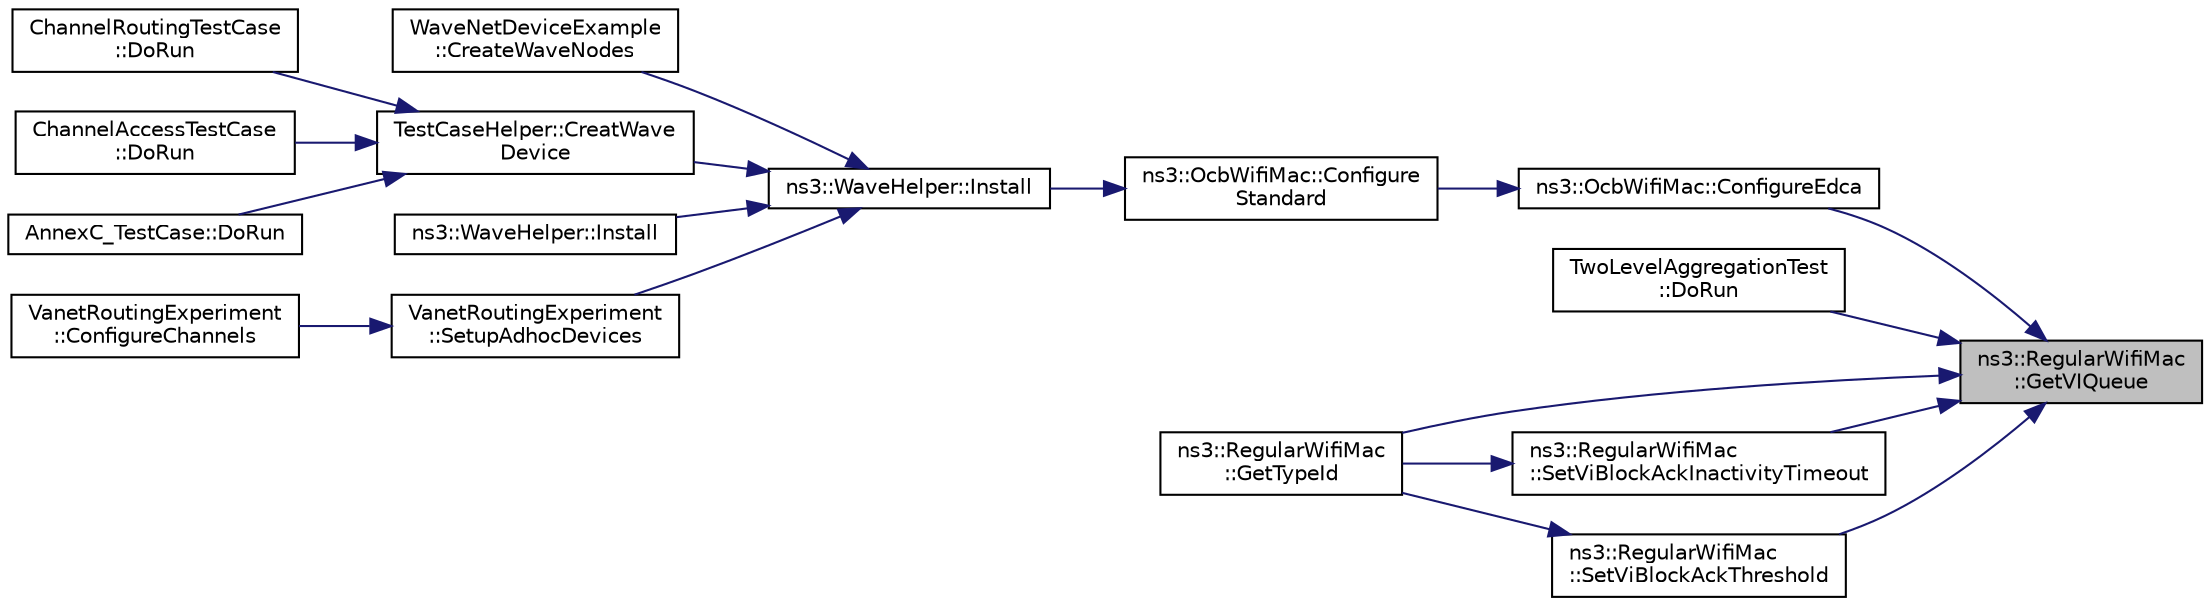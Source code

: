 digraph "ns3::RegularWifiMac::GetVIQueue"
{
 // LATEX_PDF_SIZE
  edge [fontname="Helvetica",fontsize="10",labelfontname="Helvetica",labelfontsize="10"];
  node [fontname="Helvetica",fontsize="10",shape=record];
  rankdir="RL";
  Node1 [label="ns3::RegularWifiMac\l::GetVIQueue",height=0.2,width=0.4,color="black", fillcolor="grey75", style="filled", fontcolor="black",tooltip="Accessor for the AC_VI channel access function."];
  Node1 -> Node2 [dir="back",color="midnightblue",fontsize="10",style="solid",fontname="Helvetica"];
  Node2 [label="ns3::OcbWifiMac::ConfigureEdca",height=0.2,width=0.4,color="black", fillcolor="white", style="filled",URL="$classns3_1_1_ocb_wifi_mac.html#ac22b6919845bacc7bef4cf6426e95bbd",tooltip=" "];
  Node2 -> Node3 [dir="back",color="midnightblue",fontsize="10",style="solid",fontname="Helvetica"];
  Node3 [label="ns3::OcbWifiMac::Configure\lStandard",height=0.2,width=0.4,color="black", fillcolor="white", style="filled",URL="$classns3_1_1_ocb_wifi_mac.html#af21336a3b77cc623fdc2b5b703b63dab",tooltip=" "];
  Node3 -> Node4 [dir="back",color="midnightblue",fontsize="10",style="solid",fontname="Helvetica"];
  Node4 [label="ns3::WaveHelper::Install",height=0.2,width=0.4,color="black", fillcolor="white", style="filled",URL="$classns3_1_1_wave_helper.html#a31155675aae4cc3ca5320664f15a967d",tooltip=" "];
  Node4 -> Node5 [dir="back",color="midnightblue",fontsize="10",style="solid",fontname="Helvetica"];
  Node5 [label="WaveNetDeviceExample\l::CreateWaveNodes",height=0.2,width=0.4,color="black", fillcolor="white", style="filled",URL="$class_wave_net_device_example.html#a825285810121c865230f6fafe6428081",tooltip="Create WAVE nodes function."];
  Node4 -> Node6 [dir="back",color="midnightblue",fontsize="10",style="solid",fontname="Helvetica"];
  Node6 [label="TestCaseHelper::CreatWave\lDevice",height=0.2,width=0.4,color="black", fillcolor="white", style="filled",URL="$class_test_case_helper.html#a24337801fa036883111fa1968606b57e",tooltip="Create WAVE device function."];
  Node6 -> Node7 [dir="back",color="midnightblue",fontsize="10",style="solid",fontname="Helvetica"];
  Node7 [label="ChannelRoutingTestCase\l::DoRun",height=0.2,width=0.4,color="black", fillcolor="white", style="filled",URL="$class_channel_routing_test_case.html#ab0f86da402dbe311e3ebb5915ffe7e85",tooltip="Implementation to actually run this TestCase."];
  Node6 -> Node8 [dir="back",color="midnightblue",fontsize="10",style="solid",fontname="Helvetica"];
  Node8 [label="ChannelAccessTestCase\l::DoRun",height=0.2,width=0.4,color="black", fillcolor="white", style="filled",URL="$class_channel_access_test_case.html#ad3169383a172cbaf1ed6b94adbe9d33a",tooltip="Implementation to actually run this TestCase."];
  Node6 -> Node9 [dir="back",color="midnightblue",fontsize="10",style="solid",fontname="Helvetica"];
  Node9 [label="AnnexC_TestCase::DoRun",height=0.2,width=0.4,color="black", fillcolor="white", style="filled",URL="$class_annex_c___test_case.html#a7b68ef07f88bcfece999dafba55020fa",tooltip="Implementation to actually run this TestCase."];
  Node4 -> Node10 [dir="back",color="midnightblue",fontsize="10",style="solid",fontname="Helvetica"];
  Node10 [label="ns3::WaveHelper::Install",height=0.2,width=0.4,color="black", fillcolor="white", style="filled",URL="$classns3_1_1_wave_helper.html#aa26286a649f48cf59d323ff0009ceced",tooltip=" "];
  Node4 -> Node11 [dir="back",color="midnightblue",fontsize="10",style="solid",fontname="Helvetica"];
  Node11 [label="VanetRoutingExperiment\l::SetupAdhocDevices",height=0.2,width=0.4,color="black", fillcolor="white", style="filled",URL="$class_vanet_routing_experiment.html#a8de4279cfaf91886970596e9ba8a4a75",tooltip="Set up the adhoc devices."];
  Node11 -> Node12 [dir="back",color="midnightblue",fontsize="10",style="solid",fontname="Helvetica"];
  Node12 [label="VanetRoutingExperiment\l::ConfigureChannels",height=0.2,width=0.4,color="black", fillcolor="white", style="filled",URL="$class_vanet_routing_experiment.html#adcb4d2d4146919dc6f2cbdc183068e6a",tooltip="Configure channels."];
  Node1 -> Node13 [dir="back",color="midnightblue",fontsize="10",style="solid",fontname="Helvetica"];
  Node13 [label="TwoLevelAggregationTest\l::DoRun",height=0.2,width=0.4,color="black", fillcolor="white", style="filled",URL="$class_two_level_aggregation_test.html#a40c6f5f8be6c48673d0bfd218d95afe0",tooltip="Implementation to actually run this TestCase."];
  Node1 -> Node14 [dir="back",color="midnightblue",fontsize="10",style="solid",fontname="Helvetica"];
  Node14 [label="ns3::RegularWifiMac\l::GetTypeId",height=0.2,width=0.4,color="black", fillcolor="white", style="filled",URL="$classns3_1_1_regular_wifi_mac.html#a8f882e251de837e5cc2022b25604dc01",tooltip="Get the type ID."];
  Node1 -> Node15 [dir="back",color="midnightblue",fontsize="10",style="solid",fontname="Helvetica"];
  Node15 [label="ns3::RegularWifiMac\l::SetViBlockAckInactivityTimeout",height=0.2,width=0.4,color="black", fillcolor="white", style="filled",URL="$classns3_1_1_regular_wifi_mac.html#a479eaca73aac3245cf4107bc45e323ce",tooltip="Set VI block ack inactivity timeout."];
  Node15 -> Node14 [dir="back",color="midnightblue",fontsize="10",style="solid",fontname="Helvetica"];
  Node1 -> Node16 [dir="back",color="midnightblue",fontsize="10",style="solid",fontname="Helvetica"];
  Node16 [label="ns3::RegularWifiMac\l::SetViBlockAckThreshold",height=0.2,width=0.4,color="black", fillcolor="white", style="filled",URL="$classns3_1_1_regular_wifi_mac.html#a003eb9b1b39038d0bab3725a18a03895",tooltip="Set the block ack threshold for AC_VI."];
  Node16 -> Node14 [dir="back",color="midnightblue",fontsize="10",style="solid",fontname="Helvetica"];
}
